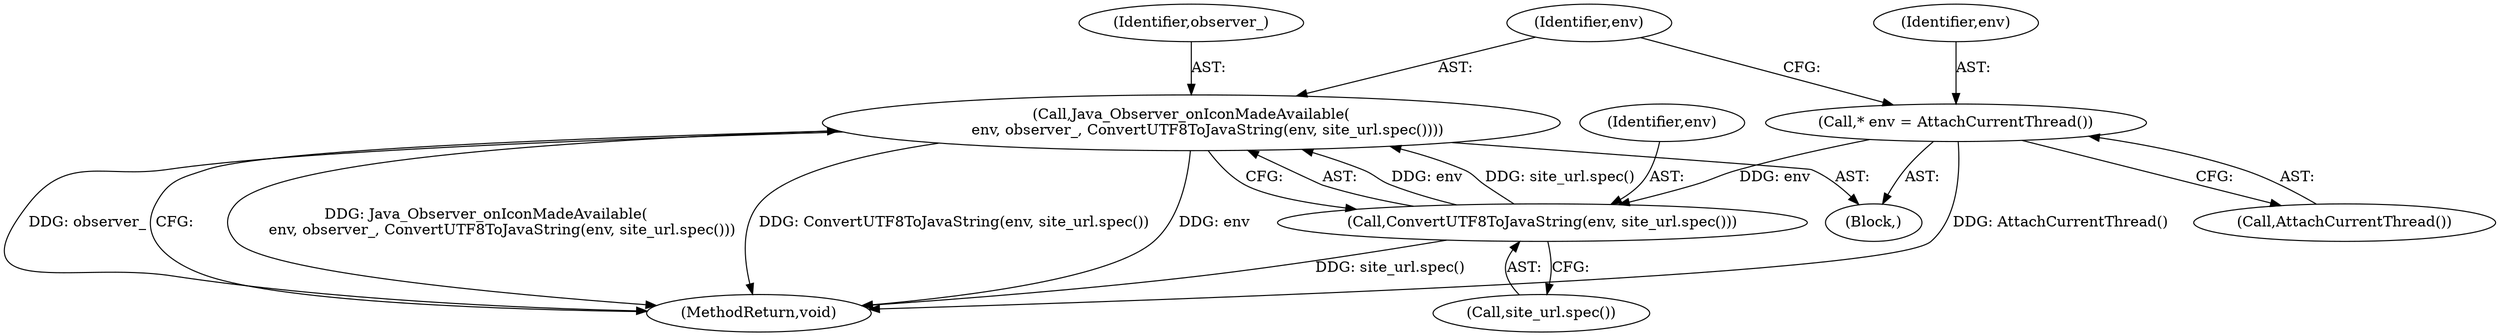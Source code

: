 digraph "0_Chrome_5c6e9372daae557d6857f02888e84363eeff9be9@pointer" {
"1000107" [label="(Call,Java_Observer_onIconMadeAvailable(\n       env, observer_, ConvertUTF8ToJavaString(env, site_url.spec())))"];
"1000110" [label="(Call,ConvertUTF8ToJavaString(env, site_url.spec()))"];
"1000104" [label="(Call,* env = AttachCurrentThread())"];
"1000112" [label="(Call,site_url.spec())"];
"1000104" [label="(Call,* env = AttachCurrentThread())"];
"1000110" [label="(Call,ConvertUTF8ToJavaString(env, site_url.spec()))"];
"1000105" [label="(Identifier,env)"];
"1000109" [label="(Identifier,observer_)"];
"1000111" [label="(Identifier,env)"];
"1000113" [label="(MethodReturn,void)"];
"1000108" [label="(Identifier,env)"];
"1000106" [label="(Call,AttachCurrentThread())"];
"1000102" [label="(Block,)"];
"1000107" [label="(Call,Java_Observer_onIconMadeAvailable(\n       env, observer_, ConvertUTF8ToJavaString(env, site_url.spec())))"];
"1000107" -> "1000102"  [label="AST: "];
"1000107" -> "1000110"  [label="CFG: "];
"1000108" -> "1000107"  [label="AST: "];
"1000109" -> "1000107"  [label="AST: "];
"1000110" -> "1000107"  [label="AST: "];
"1000113" -> "1000107"  [label="CFG: "];
"1000107" -> "1000113"  [label="DDG: env"];
"1000107" -> "1000113"  [label="DDG: Java_Observer_onIconMadeAvailable(\n       env, observer_, ConvertUTF8ToJavaString(env, site_url.spec()))"];
"1000107" -> "1000113"  [label="DDG: ConvertUTF8ToJavaString(env, site_url.spec())"];
"1000107" -> "1000113"  [label="DDG: observer_"];
"1000110" -> "1000107"  [label="DDG: env"];
"1000110" -> "1000107"  [label="DDG: site_url.spec()"];
"1000110" -> "1000112"  [label="CFG: "];
"1000111" -> "1000110"  [label="AST: "];
"1000112" -> "1000110"  [label="AST: "];
"1000110" -> "1000113"  [label="DDG: site_url.spec()"];
"1000104" -> "1000110"  [label="DDG: env"];
"1000104" -> "1000102"  [label="AST: "];
"1000104" -> "1000106"  [label="CFG: "];
"1000105" -> "1000104"  [label="AST: "];
"1000106" -> "1000104"  [label="AST: "];
"1000108" -> "1000104"  [label="CFG: "];
"1000104" -> "1000113"  [label="DDG: AttachCurrentThread()"];
}

